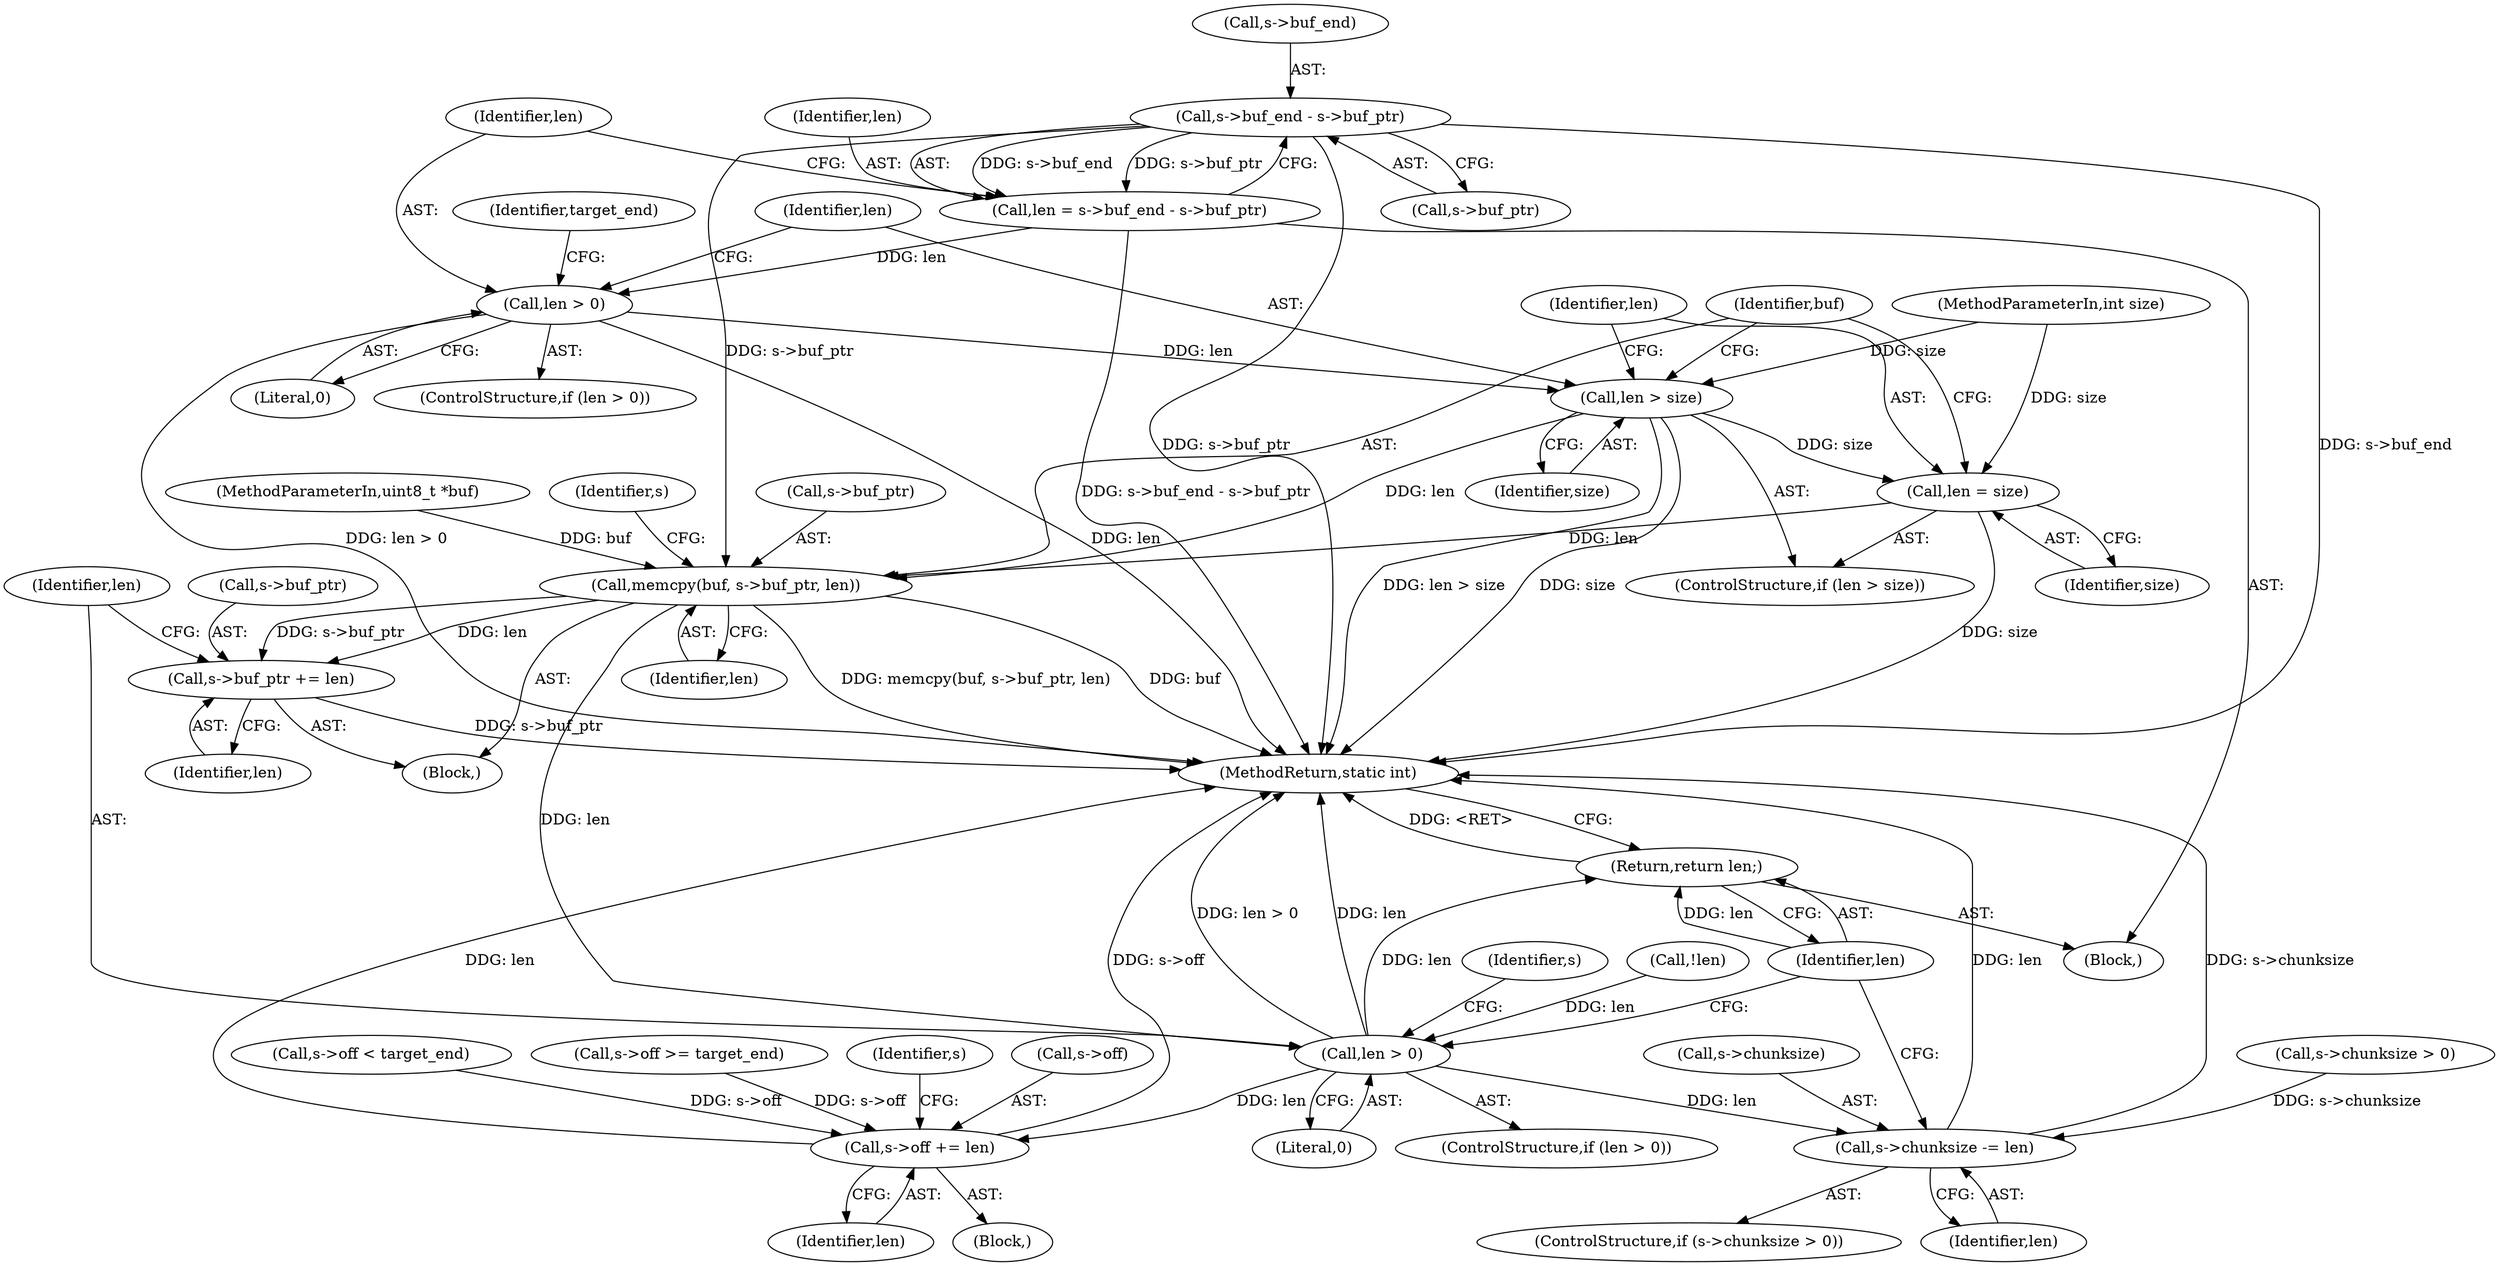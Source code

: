 digraph "0_FFmpeg_2a05c8f813de6f2278827734bf8102291e7484aa@pointer" {
"1000115" [label="(Call,s->buf_end - s->buf_ptr)"];
"1000113" [label="(Call,len = s->buf_end - s->buf_ptr)"];
"1000123" [label="(Call,len > 0)"];
"1000128" [label="(Call,len > size)"];
"1000131" [label="(Call,len = size)"];
"1000134" [label="(Call,memcpy(buf, s->buf_ptr, len))"];
"1000140" [label="(Call,s->buf_ptr += len)"];
"1000228" [label="(Call,len > 0)"];
"1000232" [label="(Call,s->off += len)"];
"1000243" [label="(Call,s->chunksize -= len)"];
"1000248" [label="(Return,return len;)"];
"1000227" [label="(ControlStructure,if (len > 0))"];
"1000125" [label="(Literal,0)"];
"1000238" [label="(Call,s->chunksize > 0)"];
"1000210" [label="(Call,s->off < target_end)"];
"1000149" [label="(Identifier,target_end)"];
"1000104" [label="(MethodParameterIn,int size)"];
"1000229" [label="(Identifier,len)"];
"1000141" [label="(Call,s->buf_ptr)"];
"1000244" [label="(Call,s->chunksize)"];
"1000234" [label="(Identifier,s)"];
"1000193" [label="(Call,!len)"];
"1000236" [label="(Identifier,len)"];
"1000176" [label="(Call,s->off >= target_end)"];
"1000123" [label="(Call,len > 0)"];
"1000122" [label="(ControlStructure,if (len > 0))"];
"1000127" [label="(ControlStructure,if (len > size))"];
"1000136" [label="(Call,s->buf_ptr)"];
"1000144" [label="(Identifier,len)"];
"1000114" [label="(Identifier,len)"];
"1000228" [label="(Call,len > 0)"];
"1000250" [label="(MethodReturn,static int)"];
"1000248" [label="(Return,return len;)"];
"1000240" [label="(Identifier,s)"];
"1000129" [label="(Identifier,len)"];
"1000103" [label="(MethodParameterIn,uint8_t *buf)"];
"1000126" [label="(Block,)"];
"1000119" [label="(Call,s->buf_ptr)"];
"1000124" [label="(Identifier,len)"];
"1000113" [label="(Call,len = s->buf_end - s->buf_ptr)"];
"1000231" [label="(Block,)"];
"1000142" [label="(Identifier,s)"];
"1000130" [label="(Identifier,size)"];
"1000140" [label="(Call,s->buf_ptr += len)"];
"1000233" [label="(Call,s->off)"];
"1000134" [label="(Call,memcpy(buf, s->buf_ptr, len))"];
"1000237" [label="(ControlStructure,if (s->chunksize > 0))"];
"1000115" [label="(Call,s->buf_end - s->buf_ptr)"];
"1000132" [label="(Identifier,len)"];
"1000135" [label="(Identifier,buf)"];
"1000116" [label="(Call,s->buf_end)"];
"1000133" [label="(Identifier,size)"];
"1000128" [label="(Call,len > size)"];
"1000139" [label="(Identifier,len)"];
"1000230" [label="(Literal,0)"];
"1000243" [label="(Call,s->chunksize -= len)"];
"1000247" [label="(Identifier,len)"];
"1000249" [label="(Identifier,len)"];
"1000105" [label="(Block,)"];
"1000131" [label="(Call,len = size)"];
"1000232" [label="(Call,s->off += len)"];
"1000115" -> "1000113"  [label="AST: "];
"1000115" -> "1000119"  [label="CFG: "];
"1000116" -> "1000115"  [label="AST: "];
"1000119" -> "1000115"  [label="AST: "];
"1000113" -> "1000115"  [label="CFG: "];
"1000115" -> "1000250"  [label="DDG: s->buf_ptr"];
"1000115" -> "1000250"  [label="DDG: s->buf_end"];
"1000115" -> "1000113"  [label="DDG: s->buf_end"];
"1000115" -> "1000113"  [label="DDG: s->buf_ptr"];
"1000115" -> "1000134"  [label="DDG: s->buf_ptr"];
"1000113" -> "1000105"  [label="AST: "];
"1000114" -> "1000113"  [label="AST: "];
"1000124" -> "1000113"  [label="CFG: "];
"1000113" -> "1000250"  [label="DDG: s->buf_end - s->buf_ptr"];
"1000113" -> "1000123"  [label="DDG: len"];
"1000123" -> "1000122"  [label="AST: "];
"1000123" -> "1000125"  [label="CFG: "];
"1000124" -> "1000123"  [label="AST: "];
"1000125" -> "1000123"  [label="AST: "];
"1000129" -> "1000123"  [label="CFG: "];
"1000149" -> "1000123"  [label="CFG: "];
"1000123" -> "1000250"  [label="DDG: len > 0"];
"1000123" -> "1000250"  [label="DDG: len"];
"1000123" -> "1000128"  [label="DDG: len"];
"1000128" -> "1000127"  [label="AST: "];
"1000128" -> "1000130"  [label="CFG: "];
"1000129" -> "1000128"  [label="AST: "];
"1000130" -> "1000128"  [label="AST: "];
"1000132" -> "1000128"  [label="CFG: "];
"1000135" -> "1000128"  [label="CFG: "];
"1000128" -> "1000250"  [label="DDG: len > size"];
"1000128" -> "1000250"  [label="DDG: size"];
"1000104" -> "1000128"  [label="DDG: size"];
"1000128" -> "1000131"  [label="DDG: size"];
"1000128" -> "1000134"  [label="DDG: len"];
"1000131" -> "1000127"  [label="AST: "];
"1000131" -> "1000133"  [label="CFG: "];
"1000132" -> "1000131"  [label="AST: "];
"1000133" -> "1000131"  [label="AST: "];
"1000135" -> "1000131"  [label="CFG: "];
"1000131" -> "1000250"  [label="DDG: size"];
"1000104" -> "1000131"  [label="DDG: size"];
"1000131" -> "1000134"  [label="DDG: len"];
"1000134" -> "1000126"  [label="AST: "];
"1000134" -> "1000139"  [label="CFG: "];
"1000135" -> "1000134"  [label="AST: "];
"1000136" -> "1000134"  [label="AST: "];
"1000139" -> "1000134"  [label="AST: "];
"1000142" -> "1000134"  [label="CFG: "];
"1000134" -> "1000250"  [label="DDG: memcpy(buf, s->buf_ptr, len)"];
"1000134" -> "1000250"  [label="DDG: buf"];
"1000103" -> "1000134"  [label="DDG: buf"];
"1000134" -> "1000140"  [label="DDG: len"];
"1000134" -> "1000140"  [label="DDG: s->buf_ptr"];
"1000134" -> "1000228"  [label="DDG: len"];
"1000140" -> "1000126"  [label="AST: "];
"1000140" -> "1000144"  [label="CFG: "];
"1000141" -> "1000140"  [label="AST: "];
"1000144" -> "1000140"  [label="AST: "];
"1000229" -> "1000140"  [label="CFG: "];
"1000140" -> "1000250"  [label="DDG: s->buf_ptr"];
"1000228" -> "1000227"  [label="AST: "];
"1000228" -> "1000230"  [label="CFG: "];
"1000229" -> "1000228"  [label="AST: "];
"1000230" -> "1000228"  [label="AST: "];
"1000234" -> "1000228"  [label="CFG: "];
"1000249" -> "1000228"  [label="CFG: "];
"1000228" -> "1000250"  [label="DDG: len > 0"];
"1000228" -> "1000250"  [label="DDG: len"];
"1000193" -> "1000228"  [label="DDG: len"];
"1000228" -> "1000232"  [label="DDG: len"];
"1000228" -> "1000243"  [label="DDG: len"];
"1000228" -> "1000248"  [label="DDG: len"];
"1000232" -> "1000231"  [label="AST: "];
"1000232" -> "1000236"  [label="CFG: "];
"1000233" -> "1000232"  [label="AST: "];
"1000236" -> "1000232"  [label="AST: "];
"1000240" -> "1000232"  [label="CFG: "];
"1000232" -> "1000250"  [label="DDG: len"];
"1000232" -> "1000250"  [label="DDG: s->off"];
"1000210" -> "1000232"  [label="DDG: s->off"];
"1000176" -> "1000232"  [label="DDG: s->off"];
"1000243" -> "1000237"  [label="AST: "];
"1000243" -> "1000247"  [label="CFG: "];
"1000244" -> "1000243"  [label="AST: "];
"1000247" -> "1000243"  [label="AST: "];
"1000249" -> "1000243"  [label="CFG: "];
"1000243" -> "1000250"  [label="DDG: s->chunksize"];
"1000243" -> "1000250"  [label="DDG: len"];
"1000238" -> "1000243"  [label="DDG: s->chunksize"];
"1000248" -> "1000105"  [label="AST: "];
"1000248" -> "1000249"  [label="CFG: "];
"1000249" -> "1000248"  [label="AST: "];
"1000250" -> "1000248"  [label="CFG: "];
"1000248" -> "1000250"  [label="DDG: <RET>"];
"1000249" -> "1000248"  [label="DDG: len"];
}
